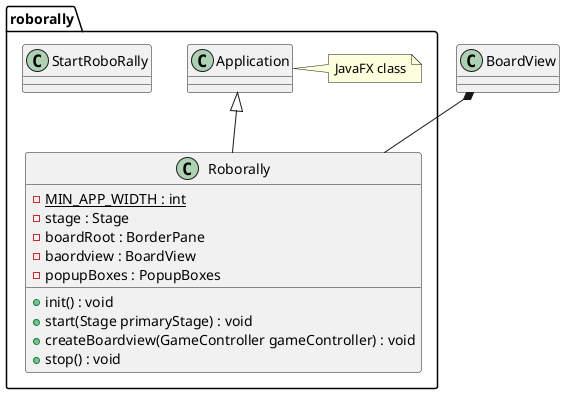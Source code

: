 @startuml
package roborally{
  class Roborally extends Application{
     {Static} -MIN_APP_WIDTH : int
     -stage : Stage
     -boardRoot : BorderPane
     -baordview : BoardView
     -popupBoxes : PopupBoxes

     +init() : void
     +start(Stage primaryStage) : void
     +createBoardview(GameController gameController) : void
     +stop() : void

  }
  class StartRoboRally{

  }
  class Application
  note Right: JavaFX class

}

BoardView *-- Roborally

@enduml